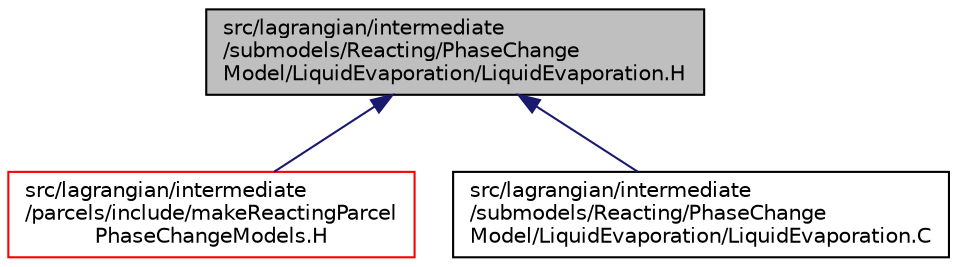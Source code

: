 digraph "src/lagrangian/intermediate/submodels/Reacting/PhaseChangeModel/LiquidEvaporation/LiquidEvaporation.H"
{
  bgcolor="transparent";
  edge [fontname="Helvetica",fontsize="10",labelfontname="Helvetica",labelfontsize="10"];
  node [fontname="Helvetica",fontsize="10",shape=record];
  Node1 [label="src/lagrangian/intermediate\l/submodels/Reacting/PhaseChange\lModel/LiquidEvaporation/LiquidEvaporation.H",height=0.2,width=0.4,color="black", fillcolor="grey75", style="filled" fontcolor="black"];
  Node1 -> Node2 [dir="back",color="midnightblue",fontsize="10",style="solid",fontname="Helvetica"];
  Node2 [label="src/lagrangian/intermediate\l/parcels/include/makeReactingParcel\lPhaseChangeModels.H",height=0.2,width=0.4,color="red",URL="$makeReactingParcelPhaseChangeModels_8H.html"];
  Node1 -> Node3 [dir="back",color="midnightblue",fontsize="10",style="solid",fontname="Helvetica"];
  Node3 [label="src/lagrangian/intermediate\l/submodels/Reacting/PhaseChange\lModel/LiquidEvaporation/LiquidEvaporation.C",height=0.2,width=0.4,color="black",URL="$LiquidEvaporation_8C.html"];
}
